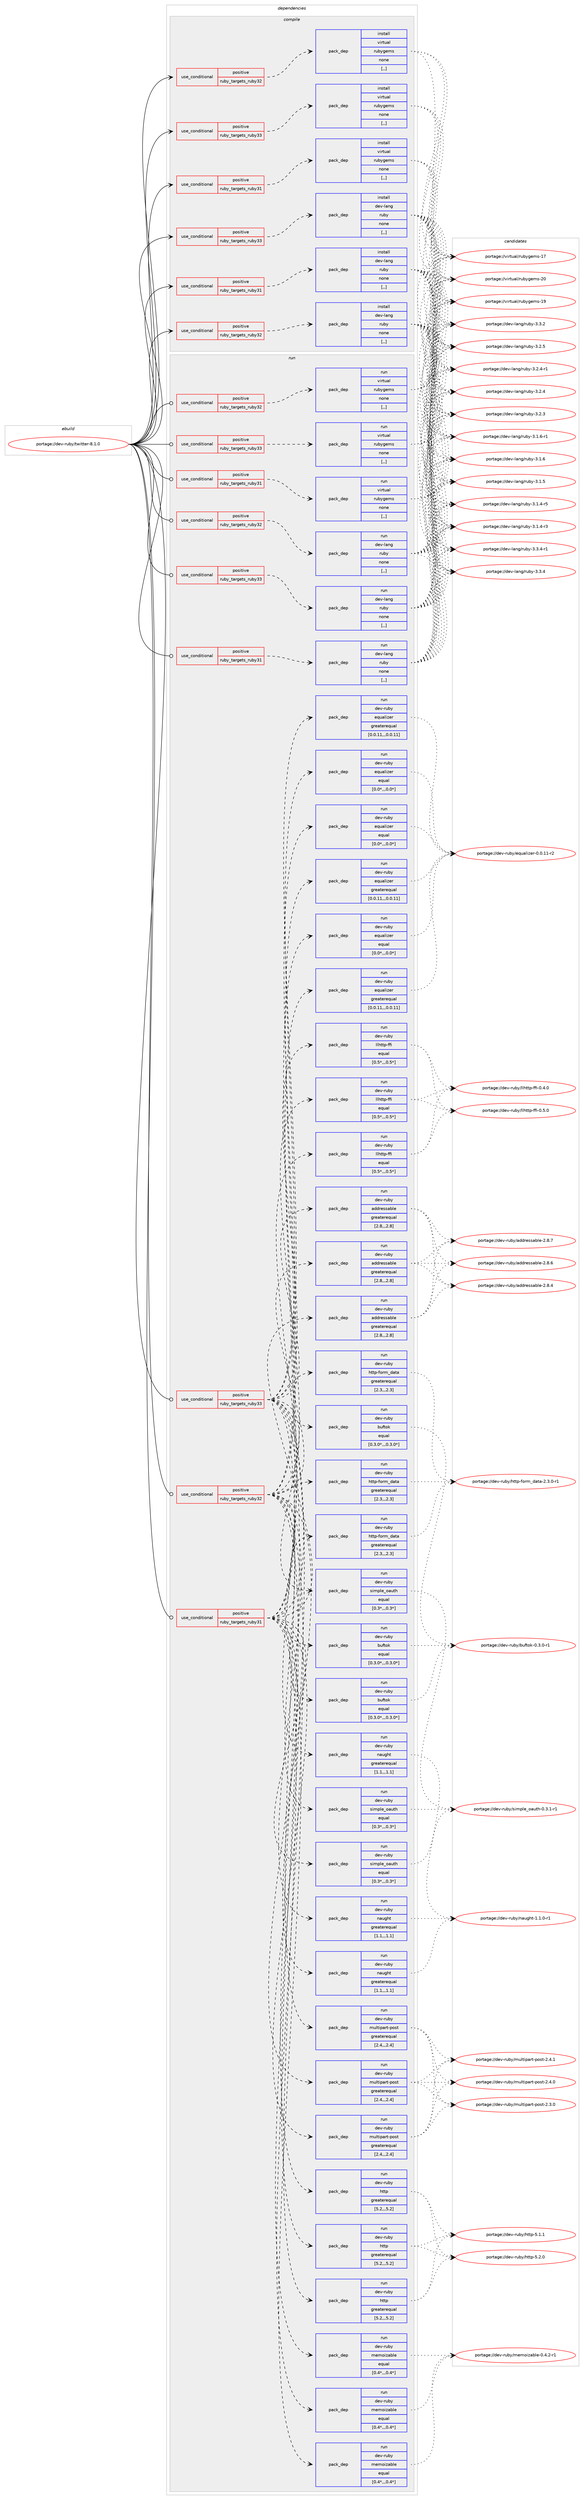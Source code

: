 digraph prolog {

# *************
# Graph options
# *************

newrank=true;
concentrate=true;
compound=true;
graph [rankdir=LR,fontname=Helvetica,fontsize=10,ranksep=1.5];#, ranksep=2.5, nodesep=0.2];
edge  [arrowhead=vee];
node  [fontname=Helvetica,fontsize=10];

# **********
# The ebuild
# **********

subgraph cluster_leftcol {
color=gray;
label=<<i>ebuild</i>>;
id [label="portage://dev-ruby/twitter-8.1.0", color=red, width=4, href="../dev-ruby/twitter-8.1.0.svg"];
}

# ****************
# The dependencies
# ****************

subgraph cluster_midcol {
color=gray;
label=<<i>dependencies</i>>;
subgraph cluster_compile {
fillcolor="#eeeeee";
style=filled;
label=<<i>compile</i>>;
subgraph cond58142 {
dependency206526 [label=<<TABLE BORDER="0" CELLBORDER="1" CELLSPACING="0" CELLPADDING="4"><TR><TD ROWSPAN="3" CELLPADDING="10">use_conditional</TD></TR><TR><TD>positive</TD></TR><TR><TD>ruby_targets_ruby31</TD></TR></TABLE>>, shape=none, color=red];
subgraph pack146995 {
dependency206527 [label=<<TABLE BORDER="0" CELLBORDER="1" CELLSPACING="0" CELLPADDING="4" WIDTH="220"><TR><TD ROWSPAN="6" CELLPADDING="30">pack_dep</TD></TR><TR><TD WIDTH="110">install</TD></TR><TR><TD>dev-lang</TD></TR><TR><TD>ruby</TD></TR><TR><TD>none</TD></TR><TR><TD>[,,]</TD></TR></TABLE>>, shape=none, color=blue];
}
dependency206526:e -> dependency206527:w [weight=20,style="dashed",arrowhead="vee"];
}
id:e -> dependency206526:w [weight=20,style="solid",arrowhead="vee"];
subgraph cond58143 {
dependency206528 [label=<<TABLE BORDER="0" CELLBORDER="1" CELLSPACING="0" CELLPADDING="4"><TR><TD ROWSPAN="3" CELLPADDING="10">use_conditional</TD></TR><TR><TD>positive</TD></TR><TR><TD>ruby_targets_ruby31</TD></TR></TABLE>>, shape=none, color=red];
subgraph pack146996 {
dependency206529 [label=<<TABLE BORDER="0" CELLBORDER="1" CELLSPACING="0" CELLPADDING="4" WIDTH="220"><TR><TD ROWSPAN="6" CELLPADDING="30">pack_dep</TD></TR><TR><TD WIDTH="110">install</TD></TR><TR><TD>virtual</TD></TR><TR><TD>rubygems</TD></TR><TR><TD>none</TD></TR><TR><TD>[,,]</TD></TR></TABLE>>, shape=none, color=blue];
}
dependency206528:e -> dependency206529:w [weight=20,style="dashed",arrowhead="vee"];
}
id:e -> dependency206528:w [weight=20,style="solid",arrowhead="vee"];
subgraph cond58144 {
dependency206530 [label=<<TABLE BORDER="0" CELLBORDER="1" CELLSPACING="0" CELLPADDING="4"><TR><TD ROWSPAN="3" CELLPADDING="10">use_conditional</TD></TR><TR><TD>positive</TD></TR><TR><TD>ruby_targets_ruby32</TD></TR></TABLE>>, shape=none, color=red];
subgraph pack146997 {
dependency206531 [label=<<TABLE BORDER="0" CELLBORDER="1" CELLSPACING="0" CELLPADDING="4" WIDTH="220"><TR><TD ROWSPAN="6" CELLPADDING="30">pack_dep</TD></TR><TR><TD WIDTH="110">install</TD></TR><TR><TD>dev-lang</TD></TR><TR><TD>ruby</TD></TR><TR><TD>none</TD></TR><TR><TD>[,,]</TD></TR></TABLE>>, shape=none, color=blue];
}
dependency206530:e -> dependency206531:w [weight=20,style="dashed",arrowhead="vee"];
}
id:e -> dependency206530:w [weight=20,style="solid",arrowhead="vee"];
subgraph cond58145 {
dependency206532 [label=<<TABLE BORDER="0" CELLBORDER="1" CELLSPACING="0" CELLPADDING="4"><TR><TD ROWSPAN="3" CELLPADDING="10">use_conditional</TD></TR><TR><TD>positive</TD></TR><TR><TD>ruby_targets_ruby32</TD></TR></TABLE>>, shape=none, color=red];
subgraph pack146998 {
dependency206533 [label=<<TABLE BORDER="0" CELLBORDER="1" CELLSPACING="0" CELLPADDING="4" WIDTH="220"><TR><TD ROWSPAN="6" CELLPADDING="30">pack_dep</TD></TR><TR><TD WIDTH="110">install</TD></TR><TR><TD>virtual</TD></TR><TR><TD>rubygems</TD></TR><TR><TD>none</TD></TR><TR><TD>[,,]</TD></TR></TABLE>>, shape=none, color=blue];
}
dependency206532:e -> dependency206533:w [weight=20,style="dashed",arrowhead="vee"];
}
id:e -> dependency206532:w [weight=20,style="solid",arrowhead="vee"];
subgraph cond58146 {
dependency206534 [label=<<TABLE BORDER="0" CELLBORDER="1" CELLSPACING="0" CELLPADDING="4"><TR><TD ROWSPAN="3" CELLPADDING="10">use_conditional</TD></TR><TR><TD>positive</TD></TR><TR><TD>ruby_targets_ruby33</TD></TR></TABLE>>, shape=none, color=red];
subgraph pack146999 {
dependency206535 [label=<<TABLE BORDER="0" CELLBORDER="1" CELLSPACING="0" CELLPADDING="4" WIDTH="220"><TR><TD ROWSPAN="6" CELLPADDING="30">pack_dep</TD></TR><TR><TD WIDTH="110">install</TD></TR><TR><TD>dev-lang</TD></TR><TR><TD>ruby</TD></TR><TR><TD>none</TD></TR><TR><TD>[,,]</TD></TR></TABLE>>, shape=none, color=blue];
}
dependency206534:e -> dependency206535:w [weight=20,style="dashed",arrowhead="vee"];
}
id:e -> dependency206534:w [weight=20,style="solid",arrowhead="vee"];
subgraph cond58147 {
dependency206536 [label=<<TABLE BORDER="0" CELLBORDER="1" CELLSPACING="0" CELLPADDING="4"><TR><TD ROWSPAN="3" CELLPADDING="10">use_conditional</TD></TR><TR><TD>positive</TD></TR><TR><TD>ruby_targets_ruby33</TD></TR></TABLE>>, shape=none, color=red];
subgraph pack147000 {
dependency206537 [label=<<TABLE BORDER="0" CELLBORDER="1" CELLSPACING="0" CELLPADDING="4" WIDTH="220"><TR><TD ROWSPAN="6" CELLPADDING="30">pack_dep</TD></TR><TR><TD WIDTH="110">install</TD></TR><TR><TD>virtual</TD></TR><TR><TD>rubygems</TD></TR><TR><TD>none</TD></TR><TR><TD>[,,]</TD></TR></TABLE>>, shape=none, color=blue];
}
dependency206536:e -> dependency206537:w [weight=20,style="dashed",arrowhead="vee"];
}
id:e -> dependency206536:w [weight=20,style="solid",arrowhead="vee"];
}
subgraph cluster_compileandrun {
fillcolor="#eeeeee";
style=filled;
label=<<i>compile and run</i>>;
}
subgraph cluster_run {
fillcolor="#eeeeee";
style=filled;
label=<<i>run</i>>;
subgraph cond58148 {
dependency206538 [label=<<TABLE BORDER="0" CELLBORDER="1" CELLSPACING="0" CELLPADDING="4"><TR><TD ROWSPAN="3" CELLPADDING="10">use_conditional</TD></TR><TR><TD>positive</TD></TR><TR><TD>ruby_targets_ruby31</TD></TR></TABLE>>, shape=none, color=red];
subgraph pack147001 {
dependency206539 [label=<<TABLE BORDER="0" CELLBORDER="1" CELLSPACING="0" CELLPADDING="4" WIDTH="220"><TR><TD ROWSPAN="6" CELLPADDING="30">pack_dep</TD></TR><TR><TD WIDTH="110">run</TD></TR><TR><TD>dev-lang</TD></TR><TR><TD>ruby</TD></TR><TR><TD>none</TD></TR><TR><TD>[,,]</TD></TR></TABLE>>, shape=none, color=blue];
}
dependency206538:e -> dependency206539:w [weight=20,style="dashed",arrowhead="vee"];
}
id:e -> dependency206538:w [weight=20,style="solid",arrowhead="odot"];
subgraph cond58149 {
dependency206540 [label=<<TABLE BORDER="0" CELLBORDER="1" CELLSPACING="0" CELLPADDING="4"><TR><TD ROWSPAN="3" CELLPADDING="10">use_conditional</TD></TR><TR><TD>positive</TD></TR><TR><TD>ruby_targets_ruby31</TD></TR></TABLE>>, shape=none, color=red];
subgraph pack147002 {
dependency206541 [label=<<TABLE BORDER="0" CELLBORDER="1" CELLSPACING="0" CELLPADDING="4" WIDTH="220"><TR><TD ROWSPAN="6" CELLPADDING="30">pack_dep</TD></TR><TR><TD WIDTH="110">run</TD></TR><TR><TD>dev-ruby</TD></TR><TR><TD>addressable</TD></TR><TR><TD>greaterequal</TD></TR><TR><TD>[2.8,,,2.8]</TD></TR></TABLE>>, shape=none, color=blue];
}
dependency206540:e -> dependency206541:w [weight=20,style="dashed",arrowhead="vee"];
subgraph pack147003 {
dependency206542 [label=<<TABLE BORDER="0" CELLBORDER="1" CELLSPACING="0" CELLPADDING="4" WIDTH="220"><TR><TD ROWSPAN="6" CELLPADDING="30">pack_dep</TD></TR><TR><TD WIDTH="110">run</TD></TR><TR><TD>dev-ruby</TD></TR><TR><TD>buftok</TD></TR><TR><TD>equal</TD></TR><TR><TD>[0.3.0*,,,0.3.0*]</TD></TR></TABLE>>, shape=none, color=blue];
}
dependency206540:e -> dependency206542:w [weight=20,style="dashed",arrowhead="vee"];
subgraph pack147004 {
dependency206543 [label=<<TABLE BORDER="0" CELLBORDER="1" CELLSPACING="0" CELLPADDING="4" WIDTH="220"><TR><TD ROWSPAN="6" CELLPADDING="30">pack_dep</TD></TR><TR><TD WIDTH="110">run</TD></TR><TR><TD>dev-ruby</TD></TR><TR><TD>equalizer</TD></TR><TR><TD>greaterequal</TD></TR><TR><TD>[0.0.11,,,0.0.11]</TD></TR></TABLE>>, shape=none, color=blue];
}
dependency206540:e -> dependency206543:w [weight=20,style="dashed",arrowhead="vee"];
subgraph pack147005 {
dependency206544 [label=<<TABLE BORDER="0" CELLBORDER="1" CELLSPACING="0" CELLPADDING="4" WIDTH="220"><TR><TD ROWSPAN="6" CELLPADDING="30">pack_dep</TD></TR><TR><TD WIDTH="110">run</TD></TR><TR><TD>dev-ruby</TD></TR><TR><TD>equalizer</TD></TR><TR><TD>equal</TD></TR><TR><TD>[0.0*,,,0.0*]</TD></TR></TABLE>>, shape=none, color=blue];
}
dependency206540:e -> dependency206544:w [weight=20,style="dashed",arrowhead="vee"];
subgraph pack147006 {
dependency206545 [label=<<TABLE BORDER="0" CELLBORDER="1" CELLSPACING="0" CELLPADDING="4" WIDTH="220"><TR><TD ROWSPAN="6" CELLPADDING="30">pack_dep</TD></TR><TR><TD WIDTH="110">run</TD></TR><TR><TD>dev-ruby</TD></TR><TR><TD>http</TD></TR><TR><TD>greaterequal</TD></TR><TR><TD>[5.2,,,5.2]</TD></TR></TABLE>>, shape=none, color=blue];
}
dependency206540:e -> dependency206545:w [weight=20,style="dashed",arrowhead="vee"];
subgraph pack147007 {
dependency206546 [label=<<TABLE BORDER="0" CELLBORDER="1" CELLSPACING="0" CELLPADDING="4" WIDTH="220"><TR><TD ROWSPAN="6" CELLPADDING="30">pack_dep</TD></TR><TR><TD WIDTH="110">run</TD></TR><TR><TD>dev-ruby</TD></TR><TR><TD>http-form_data</TD></TR><TR><TD>greaterequal</TD></TR><TR><TD>[2.3,,,2.3]</TD></TR></TABLE>>, shape=none, color=blue];
}
dependency206540:e -> dependency206546:w [weight=20,style="dashed",arrowhead="vee"];
subgraph pack147008 {
dependency206547 [label=<<TABLE BORDER="0" CELLBORDER="1" CELLSPACING="0" CELLPADDING="4" WIDTH="220"><TR><TD ROWSPAN="6" CELLPADDING="30">pack_dep</TD></TR><TR><TD WIDTH="110">run</TD></TR><TR><TD>dev-ruby</TD></TR><TR><TD>llhttp-ffi</TD></TR><TR><TD>equal</TD></TR><TR><TD>[0.5*,,,0.5*]</TD></TR></TABLE>>, shape=none, color=blue];
}
dependency206540:e -> dependency206547:w [weight=20,style="dashed",arrowhead="vee"];
subgraph pack147009 {
dependency206548 [label=<<TABLE BORDER="0" CELLBORDER="1" CELLSPACING="0" CELLPADDING="4" WIDTH="220"><TR><TD ROWSPAN="6" CELLPADDING="30">pack_dep</TD></TR><TR><TD WIDTH="110">run</TD></TR><TR><TD>dev-ruby</TD></TR><TR><TD>memoizable</TD></TR><TR><TD>equal</TD></TR><TR><TD>[0.4*,,,0.4*]</TD></TR></TABLE>>, shape=none, color=blue];
}
dependency206540:e -> dependency206548:w [weight=20,style="dashed",arrowhead="vee"];
subgraph pack147010 {
dependency206549 [label=<<TABLE BORDER="0" CELLBORDER="1" CELLSPACING="0" CELLPADDING="4" WIDTH="220"><TR><TD ROWSPAN="6" CELLPADDING="30">pack_dep</TD></TR><TR><TD WIDTH="110">run</TD></TR><TR><TD>dev-ruby</TD></TR><TR><TD>multipart-post</TD></TR><TR><TD>greaterequal</TD></TR><TR><TD>[2.4,,,2.4]</TD></TR></TABLE>>, shape=none, color=blue];
}
dependency206540:e -> dependency206549:w [weight=20,style="dashed",arrowhead="vee"];
subgraph pack147011 {
dependency206550 [label=<<TABLE BORDER="0" CELLBORDER="1" CELLSPACING="0" CELLPADDING="4" WIDTH="220"><TR><TD ROWSPAN="6" CELLPADDING="30">pack_dep</TD></TR><TR><TD WIDTH="110">run</TD></TR><TR><TD>dev-ruby</TD></TR><TR><TD>naught</TD></TR><TR><TD>greaterequal</TD></TR><TR><TD>[1.1,,,1.1]</TD></TR></TABLE>>, shape=none, color=blue];
}
dependency206540:e -> dependency206550:w [weight=20,style="dashed",arrowhead="vee"];
subgraph pack147012 {
dependency206551 [label=<<TABLE BORDER="0" CELLBORDER="1" CELLSPACING="0" CELLPADDING="4" WIDTH="220"><TR><TD ROWSPAN="6" CELLPADDING="30">pack_dep</TD></TR><TR><TD WIDTH="110">run</TD></TR><TR><TD>dev-ruby</TD></TR><TR><TD>simple_oauth</TD></TR><TR><TD>equal</TD></TR><TR><TD>[0.3*,,,0.3*]</TD></TR></TABLE>>, shape=none, color=blue];
}
dependency206540:e -> dependency206551:w [weight=20,style="dashed",arrowhead="vee"];
}
id:e -> dependency206540:w [weight=20,style="solid",arrowhead="odot"];
subgraph cond58150 {
dependency206552 [label=<<TABLE BORDER="0" CELLBORDER="1" CELLSPACING="0" CELLPADDING="4"><TR><TD ROWSPAN="3" CELLPADDING="10">use_conditional</TD></TR><TR><TD>positive</TD></TR><TR><TD>ruby_targets_ruby31</TD></TR></TABLE>>, shape=none, color=red];
subgraph pack147013 {
dependency206553 [label=<<TABLE BORDER="0" CELLBORDER="1" CELLSPACING="0" CELLPADDING="4" WIDTH="220"><TR><TD ROWSPAN="6" CELLPADDING="30">pack_dep</TD></TR><TR><TD WIDTH="110">run</TD></TR><TR><TD>virtual</TD></TR><TR><TD>rubygems</TD></TR><TR><TD>none</TD></TR><TR><TD>[,,]</TD></TR></TABLE>>, shape=none, color=blue];
}
dependency206552:e -> dependency206553:w [weight=20,style="dashed",arrowhead="vee"];
}
id:e -> dependency206552:w [weight=20,style="solid",arrowhead="odot"];
subgraph cond58151 {
dependency206554 [label=<<TABLE BORDER="0" CELLBORDER="1" CELLSPACING="0" CELLPADDING="4"><TR><TD ROWSPAN="3" CELLPADDING="10">use_conditional</TD></TR><TR><TD>positive</TD></TR><TR><TD>ruby_targets_ruby32</TD></TR></TABLE>>, shape=none, color=red];
subgraph pack147014 {
dependency206555 [label=<<TABLE BORDER="0" CELLBORDER="1" CELLSPACING="0" CELLPADDING="4" WIDTH="220"><TR><TD ROWSPAN="6" CELLPADDING="30">pack_dep</TD></TR><TR><TD WIDTH="110">run</TD></TR><TR><TD>dev-lang</TD></TR><TR><TD>ruby</TD></TR><TR><TD>none</TD></TR><TR><TD>[,,]</TD></TR></TABLE>>, shape=none, color=blue];
}
dependency206554:e -> dependency206555:w [weight=20,style="dashed",arrowhead="vee"];
}
id:e -> dependency206554:w [weight=20,style="solid",arrowhead="odot"];
subgraph cond58152 {
dependency206556 [label=<<TABLE BORDER="0" CELLBORDER="1" CELLSPACING="0" CELLPADDING="4"><TR><TD ROWSPAN="3" CELLPADDING="10">use_conditional</TD></TR><TR><TD>positive</TD></TR><TR><TD>ruby_targets_ruby32</TD></TR></TABLE>>, shape=none, color=red];
subgraph pack147015 {
dependency206557 [label=<<TABLE BORDER="0" CELLBORDER="1" CELLSPACING="0" CELLPADDING="4" WIDTH="220"><TR><TD ROWSPAN="6" CELLPADDING="30">pack_dep</TD></TR><TR><TD WIDTH="110">run</TD></TR><TR><TD>dev-ruby</TD></TR><TR><TD>addressable</TD></TR><TR><TD>greaterequal</TD></TR><TR><TD>[2.8,,,2.8]</TD></TR></TABLE>>, shape=none, color=blue];
}
dependency206556:e -> dependency206557:w [weight=20,style="dashed",arrowhead="vee"];
subgraph pack147016 {
dependency206558 [label=<<TABLE BORDER="0" CELLBORDER="1" CELLSPACING="0" CELLPADDING="4" WIDTH="220"><TR><TD ROWSPAN="6" CELLPADDING="30">pack_dep</TD></TR><TR><TD WIDTH="110">run</TD></TR><TR><TD>dev-ruby</TD></TR><TR><TD>buftok</TD></TR><TR><TD>equal</TD></TR><TR><TD>[0.3.0*,,,0.3.0*]</TD></TR></TABLE>>, shape=none, color=blue];
}
dependency206556:e -> dependency206558:w [weight=20,style="dashed",arrowhead="vee"];
subgraph pack147017 {
dependency206559 [label=<<TABLE BORDER="0" CELLBORDER="1" CELLSPACING="0" CELLPADDING="4" WIDTH="220"><TR><TD ROWSPAN="6" CELLPADDING="30">pack_dep</TD></TR><TR><TD WIDTH="110">run</TD></TR><TR><TD>dev-ruby</TD></TR><TR><TD>equalizer</TD></TR><TR><TD>greaterequal</TD></TR><TR><TD>[0.0.11,,,0.0.11]</TD></TR></TABLE>>, shape=none, color=blue];
}
dependency206556:e -> dependency206559:w [weight=20,style="dashed",arrowhead="vee"];
subgraph pack147018 {
dependency206560 [label=<<TABLE BORDER="0" CELLBORDER="1" CELLSPACING="0" CELLPADDING="4" WIDTH="220"><TR><TD ROWSPAN="6" CELLPADDING="30">pack_dep</TD></TR><TR><TD WIDTH="110">run</TD></TR><TR><TD>dev-ruby</TD></TR><TR><TD>equalizer</TD></TR><TR><TD>equal</TD></TR><TR><TD>[0.0*,,,0.0*]</TD></TR></TABLE>>, shape=none, color=blue];
}
dependency206556:e -> dependency206560:w [weight=20,style="dashed",arrowhead="vee"];
subgraph pack147019 {
dependency206561 [label=<<TABLE BORDER="0" CELLBORDER="1" CELLSPACING="0" CELLPADDING="4" WIDTH="220"><TR><TD ROWSPAN="6" CELLPADDING="30">pack_dep</TD></TR><TR><TD WIDTH="110">run</TD></TR><TR><TD>dev-ruby</TD></TR><TR><TD>http</TD></TR><TR><TD>greaterequal</TD></TR><TR><TD>[5.2,,,5.2]</TD></TR></TABLE>>, shape=none, color=blue];
}
dependency206556:e -> dependency206561:w [weight=20,style="dashed",arrowhead="vee"];
subgraph pack147020 {
dependency206562 [label=<<TABLE BORDER="0" CELLBORDER="1" CELLSPACING="0" CELLPADDING="4" WIDTH="220"><TR><TD ROWSPAN="6" CELLPADDING="30">pack_dep</TD></TR><TR><TD WIDTH="110">run</TD></TR><TR><TD>dev-ruby</TD></TR><TR><TD>http-form_data</TD></TR><TR><TD>greaterequal</TD></TR><TR><TD>[2.3,,,2.3]</TD></TR></TABLE>>, shape=none, color=blue];
}
dependency206556:e -> dependency206562:w [weight=20,style="dashed",arrowhead="vee"];
subgraph pack147021 {
dependency206563 [label=<<TABLE BORDER="0" CELLBORDER="1" CELLSPACING="0" CELLPADDING="4" WIDTH="220"><TR><TD ROWSPAN="6" CELLPADDING="30">pack_dep</TD></TR><TR><TD WIDTH="110">run</TD></TR><TR><TD>dev-ruby</TD></TR><TR><TD>llhttp-ffi</TD></TR><TR><TD>equal</TD></TR><TR><TD>[0.5*,,,0.5*]</TD></TR></TABLE>>, shape=none, color=blue];
}
dependency206556:e -> dependency206563:w [weight=20,style="dashed",arrowhead="vee"];
subgraph pack147022 {
dependency206564 [label=<<TABLE BORDER="0" CELLBORDER="1" CELLSPACING="0" CELLPADDING="4" WIDTH="220"><TR><TD ROWSPAN="6" CELLPADDING="30">pack_dep</TD></TR><TR><TD WIDTH="110">run</TD></TR><TR><TD>dev-ruby</TD></TR><TR><TD>memoizable</TD></TR><TR><TD>equal</TD></TR><TR><TD>[0.4*,,,0.4*]</TD></TR></TABLE>>, shape=none, color=blue];
}
dependency206556:e -> dependency206564:w [weight=20,style="dashed",arrowhead="vee"];
subgraph pack147023 {
dependency206565 [label=<<TABLE BORDER="0" CELLBORDER="1" CELLSPACING="0" CELLPADDING="4" WIDTH="220"><TR><TD ROWSPAN="6" CELLPADDING="30">pack_dep</TD></TR><TR><TD WIDTH="110">run</TD></TR><TR><TD>dev-ruby</TD></TR><TR><TD>multipart-post</TD></TR><TR><TD>greaterequal</TD></TR><TR><TD>[2.4,,,2.4]</TD></TR></TABLE>>, shape=none, color=blue];
}
dependency206556:e -> dependency206565:w [weight=20,style="dashed",arrowhead="vee"];
subgraph pack147024 {
dependency206566 [label=<<TABLE BORDER="0" CELLBORDER="1" CELLSPACING="0" CELLPADDING="4" WIDTH="220"><TR><TD ROWSPAN="6" CELLPADDING="30">pack_dep</TD></TR><TR><TD WIDTH="110">run</TD></TR><TR><TD>dev-ruby</TD></TR><TR><TD>naught</TD></TR><TR><TD>greaterequal</TD></TR><TR><TD>[1.1,,,1.1]</TD></TR></TABLE>>, shape=none, color=blue];
}
dependency206556:e -> dependency206566:w [weight=20,style="dashed",arrowhead="vee"];
subgraph pack147025 {
dependency206567 [label=<<TABLE BORDER="0" CELLBORDER="1" CELLSPACING="0" CELLPADDING="4" WIDTH="220"><TR><TD ROWSPAN="6" CELLPADDING="30">pack_dep</TD></TR><TR><TD WIDTH="110">run</TD></TR><TR><TD>dev-ruby</TD></TR><TR><TD>simple_oauth</TD></TR><TR><TD>equal</TD></TR><TR><TD>[0.3*,,,0.3*]</TD></TR></TABLE>>, shape=none, color=blue];
}
dependency206556:e -> dependency206567:w [weight=20,style="dashed",arrowhead="vee"];
}
id:e -> dependency206556:w [weight=20,style="solid",arrowhead="odot"];
subgraph cond58153 {
dependency206568 [label=<<TABLE BORDER="0" CELLBORDER="1" CELLSPACING="0" CELLPADDING="4"><TR><TD ROWSPAN="3" CELLPADDING="10">use_conditional</TD></TR><TR><TD>positive</TD></TR><TR><TD>ruby_targets_ruby32</TD></TR></TABLE>>, shape=none, color=red];
subgraph pack147026 {
dependency206569 [label=<<TABLE BORDER="0" CELLBORDER="1" CELLSPACING="0" CELLPADDING="4" WIDTH="220"><TR><TD ROWSPAN="6" CELLPADDING="30">pack_dep</TD></TR><TR><TD WIDTH="110">run</TD></TR><TR><TD>virtual</TD></TR><TR><TD>rubygems</TD></TR><TR><TD>none</TD></TR><TR><TD>[,,]</TD></TR></TABLE>>, shape=none, color=blue];
}
dependency206568:e -> dependency206569:w [weight=20,style="dashed",arrowhead="vee"];
}
id:e -> dependency206568:w [weight=20,style="solid",arrowhead="odot"];
subgraph cond58154 {
dependency206570 [label=<<TABLE BORDER="0" CELLBORDER="1" CELLSPACING="0" CELLPADDING="4"><TR><TD ROWSPAN="3" CELLPADDING="10">use_conditional</TD></TR><TR><TD>positive</TD></TR><TR><TD>ruby_targets_ruby33</TD></TR></TABLE>>, shape=none, color=red];
subgraph pack147027 {
dependency206571 [label=<<TABLE BORDER="0" CELLBORDER="1" CELLSPACING="0" CELLPADDING="4" WIDTH="220"><TR><TD ROWSPAN="6" CELLPADDING="30">pack_dep</TD></TR><TR><TD WIDTH="110">run</TD></TR><TR><TD>dev-lang</TD></TR><TR><TD>ruby</TD></TR><TR><TD>none</TD></TR><TR><TD>[,,]</TD></TR></TABLE>>, shape=none, color=blue];
}
dependency206570:e -> dependency206571:w [weight=20,style="dashed",arrowhead="vee"];
}
id:e -> dependency206570:w [weight=20,style="solid",arrowhead="odot"];
subgraph cond58155 {
dependency206572 [label=<<TABLE BORDER="0" CELLBORDER="1" CELLSPACING="0" CELLPADDING="4"><TR><TD ROWSPAN="3" CELLPADDING="10">use_conditional</TD></TR><TR><TD>positive</TD></TR><TR><TD>ruby_targets_ruby33</TD></TR></TABLE>>, shape=none, color=red];
subgraph pack147028 {
dependency206573 [label=<<TABLE BORDER="0" CELLBORDER="1" CELLSPACING="0" CELLPADDING="4" WIDTH="220"><TR><TD ROWSPAN="6" CELLPADDING="30">pack_dep</TD></TR><TR><TD WIDTH="110">run</TD></TR><TR><TD>dev-ruby</TD></TR><TR><TD>addressable</TD></TR><TR><TD>greaterequal</TD></TR><TR><TD>[2.8,,,2.8]</TD></TR></TABLE>>, shape=none, color=blue];
}
dependency206572:e -> dependency206573:w [weight=20,style="dashed",arrowhead="vee"];
subgraph pack147029 {
dependency206574 [label=<<TABLE BORDER="0" CELLBORDER="1" CELLSPACING="0" CELLPADDING="4" WIDTH="220"><TR><TD ROWSPAN="6" CELLPADDING="30">pack_dep</TD></TR><TR><TD WIDTH="110">run</TD></TR><TR><TD>dev-ruby</TD></TR><TR><TD>buftok</TD></TR><TR><TD>equal</TD></TR><TR><TD>[0.3.0*,,,0.3.0*]</TD></TR></TABLE>>, shape=none, color=blue];
}
dependency206572:e -> dependency206574:w [weight=20,style="dashed",arrowhead="vee"];
subgraph pack147030 {
dependency206575 [label=<<TABLE BORDER="0" CELLBORDER="1" CELLSPACING="0" CELLPADDING="4" WIDTH="220"><TR><TD ROWSPAN="6" CELLPADDING="30">pack_dep</TD></TR><TR><TD WIDTH="110">run</TD></TR><TR><TD>dev-ruby</TD></TR><TR><TD>equalizer</TD></TR><TR><TD>greaterequal</TD></TR><TR><TD>[0.0.11,,,0.0.11]</TD></TR></TABLE>>, shape=none, color=blue];
}
dependency206572:e -> dependency206575:w [weight=20,style="dashed",arrowhead="vee"];
subgraph pack147031 {
dependency206576 [label=<<TABLE BORDER="0" CELLBORDER="1" CELLSPACING="0" CELLPADDING="4" WIDTH="220"><TR><TD ROWSPAN="6" CELLPADDING="30">pack_dep</TD></TR><TR><TD WIDTH="110">run</TD></TR><TR><TD>dev-ruby</TD></TR><TR><TD>equalizer</TD></TR><TR><TD>equal</TD></TR><TR><TD>[0.0*,,,0.0*]</TD></TR></TABLE>>, shape=none, color=blue];
}
dependency206572:e -> dependency206576:w [weight=20,style="dashed",arrowhead="vee"];
subgraph pack147032 {
dependency206577 [label=<<TABLE BORDER="0" CELLBORDER="1" CELLSPACING="0" CELLPADDING="4" WIDTH="220"><TR><TD ROWSPAN="6" CELLPADDING="30">pack_dep</TD></TR><TR><TD WIDTH="110">run</TD></TR><TR><TD>dev-ruby</TD></TR><TR><TD>http</TD></TR><TR><TD>greaterequal</TD></TR><TR><TD>[5.2,,,5.2]</TD></TR></TABLE>>, shape=none, color=blue];
}
dependency206572:e -> dependency206577:w [weight=20,style="dashed",arrowhead="vee"];
subgraph pack147033 {
dependency206578 [label=<<TABLE BORDER="0" CELLBORDER="1" CELLSPACING="0" CELLPADDING="4" WIDTH="220"><TR><TD ROWSPAN="6" CELLPADDING="30">pack_dep</TD></TR><TR><TD WIDTH="110">run</TD></TR><TR><TD>dev-ruby</TD></TR><TR><TD>http-form_data</TD></TR><TR><TD>greaterequal</TD></TR><TR><TD>[2.3,,,2.3]</TD></TR></TABLE>>, shape=none, color=blue];
}
dependency206572:e -> dependency206578:w [weight=20,style="dashed",arrowhead="vee"];
subgraph pack147034 {
dependency206579 [label=<<TABLE BORDER="0" CELLBORDER="1" CELLSPACING="0" CELLPADDING="4" WIDTH="220"><TR><TD ROWSPAN="6" CELLPADDING="30">pack_dep</TD></TR><TR><TD WIDTH="110">run</TD></TR><TR><TD>dev-ruby</TD></TR><TR><TD>llhttp-ffi</TD></TR><TR><TD>equal</TD></TR><TR><TD>[0.5*,,,0.5*]</TD></TR></TABLE>>, shape=none, color=blue];
}
dependency206572:e -> dependency206579:w [weight=20,style="dashed",arrowhead="vee"];
subgraph pack147035 {
dependency206580 [label=<<TABLE BORDER="0" CELLBORDER="1" CELLSPACING="0" CELLPADDING="4" WIDTH="220"><TR><TD ROWSPAN="6" CELLPADDING="30">pack_dep</TD></TR><TR><TD WIDTH="110">run</TD></TR><TR><TD>dev-ruby</TD></TR><TR><TD>memoizable</TD></TR><TR><TD>equal</TD></TR><TR><TD>[0.4*,,,0.4*]</TD></TR></TABLE>>, shape=none, color=blue];
}
dependency206572:e -> dependency206580:w [weight=20,style="dashed",arrowhead="vee"];
subgraph pack147036 {
dependency206581 [label=<<TABLE BORDER="0" CELLBORDER="1" CELLSPACING="0" CELLPADDING="4" WIDTH="220"><TR><TD ROWSPAN="6" CELLPADDING="30">pack_dep</TD></TR><TR><TD WIDTH="110">run</TD></TR><TR><TD>dev-ruby</TD></TR><TR><TD>multipart-post</TD></TR><TR><TD>greaterequal</TD></TR><TR><TD>[2.4,,,2.4]</TD></TR></TABLE>>, shape=none, color=blue];
}
dependency206572:e -> dependency206581:w [weight=20,style="dashed",arrowhead="vee"];
subgraph pack147037 {
dependency206582 [label=<<TABLE BORDER="0" CELLBORDER="1" CELLSPACING="0" CELLPADDING="4" WIDTH="220"><TR><TD ROWSPAN="6" CELLPADDING="30">pack_dep</TD></TR><TR><TD WIDTH="110">run</TD></TR><TR><TD>dev-ruby</TD></TR><TR><TD>naught</TD></TR><TR><TD>greaterequal</TD></TR><TR><TD>[1.1,,,1.1]</TD></TR></TABLE>>, shape=none, color=blue];
}
dependency206572:e -> dependency206582:w [weight=20,style="dashed",arrowhead="vee"];
subgraph pack147038 {
dependency206583 [label=<<TABLE BORDER="0" CELLBORDER="1" CELLSPACING="0" CELLPADDING="4" WIDTH="220"><TR><TD ROWSPAN="6" CELLPADDING="30">pack_dep</TD></TR><TR><TD WIDTH="110">run</TD></TR><TR><TD>dev-ruby</TD></TR><TR><TD>simple_oauth</TD></TR><TR><TD>equal</TD></TR><TR><TD>[0.3*,,,0.3*]</TD></TR></TABLE>>, shape=none, color=blue];
}
dependency206572:e -> dependency206583:w [weight=20,style="dashed",arrowhead="vee"];
}
id:e -> dependency206572:w [weight=20,style="solid",arrowhead="odot"];
subgraph cond58156 {
dependency206584 [label=<<TABLE BORDER="0" CELLBORDER="1" CELLSPACING="0" CELLPADDING="4"><TR><TD ROWSPAN="3" CELLPADDING="10">use_conditional</TD></TR><TR><TD>positive</TD></TR><TR><TD>ruby_targets_ruby33</TD></TR></TABLE>>, shape=none, color=red];
subgraph pack147039 {
dependency206585 [label=<<TABLE BORDER="0" CELLBORDER="1" CELLSPACING="0" CELLPADDING="4" WIDTH="220"><TR><TD ROWSPAN="6" CELLPADDING="30">pack_dep</TD></TR><TR><TD WIDTH="110">run</TD></TR><TR><TD>virtual</TD></TR><TR><TD>rubygems</TD></TR><TR><TD>none</TD></TR><TR><TD>[,,]</TD></TR></TABLE>>, shape=none, color=blue];
}
dependency206584:e -> dependency206585:w [weight=20,style="dashed",arrowhead="vee"];
}
id:e -> dependency206584:w [weight=20,style="solid",arrowhead="odot"];
}
}

# **************
# The candidates
# **************

subgraph cluster_choices {
rank=same;
color=gray;
label=<<i>candidates</i>>;

subgraph choice146995 {
color=black;
nodesep=1;
choice100101118451089711010347114117981214551465146524511449 [label="portage://dev-lang/ruby-3.3.4-r1", color=red, width=4,href="../dev-lang/ruby-3.3.4-r1.svg"];
choice10010111845108971101034711411798121455146514652 [label="portage://dev-lang/ruby-3.3.4", color=red, width=4,href="../dev-lang/ruby-3.3.4.svg"];
choice10010111845108971101034711411798121455146514650 [label="portage://dev-lang/ruby-3.3.2", color=red, width=4,href="../dev-lang/ruby-3.3.2.svg"];
choice10010111845108971101034711411798121455146504653 [label="portage://dev-lang/ruby-3.2.5", color=red, width=4,href="../dev-lang/ruby-3.2.5.svg"];
choice100101118451089711010347114117981214551465046524511449 [label="portage://dev-lang/ruby-3.2.4-r1", color=red, width=4,href="../dev-lang/ruby-3.2.4-r1.svg"];
choice10010111845108971101034711411798121455146504652 [label="portage://dev-lang/ruby-3.2.4", color=red, width=4,href="../dev-lang/ruby-3.2.4.svg"];
choice10010111845108971101034711411798121455146504651 [label="portage://dev-lang/ruby-3.2.3", color=red, width=4,href="../dev-lang/ruby-3.2.3.svg"];
choice100101118451089711010347114117981214551464946544511449 [label="portage://dev-lang/ruby-3.1.6-r1", color=red, width=4,href="../dev-lang/ruby-3.1.6-r1.svg"];
choice10010111845108971101034711411798121455146494654 [label="portage://dev-lang/ruby-3.1.6", color=red, width=4,href="../dev-lang/ruby-3.1.6.svg"];
choice10010111845108971101034711411798121455146494653 [label="portage://dev-lang/ruby-3.1.5", color=red, width=4,href="../dev-lang/ruby-3.1.5.svg"];
choice100101118451089711010347114117981214551464946524511453 [label="portage://dev-lang/ruby-3.1.4-r5", color=red, width=4,href="../dev-lang/ruby-3.1.4-r5.svg"];
choice100101118451089711010347114117981214551464946524511451 [label="portage://dev-lang/ruby-3.1.4-r3", color=red, width=4,href="../dev-lang/ruby-3.1.4-r3.svg"];
dependency206527:e -> choice100101118451089711010347114117981214551465146524511449:w [style=dotted,weight="100"];
dependency206527:e -> choice10010111845108971101034711411798121455146514652:w [style=dotted,weight="100"];
dependency206527:e -> choice10010111845108971101034711411798121455146514650:w [style=dotted,weight="100"];
dependency206527:e -> choice10010111845108971101034711411798121455146504653:w [style=dotted,weight="100"];
dependency206527:e -> choice100101118451089711010347114117981214551465046524511449:w [style=dotted,weight="100"];
dependency206527:e -> choice10010111845108971101034711411798121455146504652:w [style=dotted,weight="100"];
dependency206527:e -> choice10010111845108971101034711411798121455146504651:w [style=dotted,weight="100"];
dependency206527:e -> choice100101118451089711010347114117981214551464946544511449:w [style=dotted,weight="100"];
dependency206527:e -> choice10010111845108971101034711411798121455146494654:w [style=dotted,weight="100"];
dependency206527:e -> choice10010111845108971101034711411798121455146494653:w [style=dotted,weight="100"];
dependency206527:e -> choice100101118451089711010347114117981214551464946524511453:w [style=dotted,weight="100"];
dependency206527:e -> choice100101118451089711010347114117981214551464946524511451:w [style=dotted,weight="100"];
}
subgraph choice146996 {
color=black;
nodesep=1;
choice118105114116117971084711411798121103101109115455048 [label="portage://virtual/rubygems-20", color=red, width=4,href="../virtual/rubygems-20.svg"];
choice118105114116117971084711411798121103101109115454957 [label="portage://virtual/rubygems-19", color=red, width=4,href="../virtual/rubygems-19.svg"];
choice118105114116117971084711411798121103101109115454955 [label="portage://virtual/rubygems-17", color=red, width=4,href="../virtual/rubygems-17.svg"];
dependency206529:e -> choice118105114116117971084711411798121103101109115455048:w [style=dotted,weight="100"];
dependency206529:e -> choice118105114116117971084711411798121103101109115454957:w [style=dotted,weight="100"];
dependency206529:e -> choice118105114116117971084711411798121103101109115454955:w [style=dotted,weight="100"];
}
subgraph choice146997 {
color=black;
nodesep=1;
choice100101118451089711010347114117981214551465146524511449 [label="portage://dev-lang/ruby-3.3.4-r1", color=red, width=4,href="../dev-lang/ruby-3.3.4-r1.svg"];
choice10010111845108971101034711411798121455146514652 [label="portage://dev-lang/ruby-3.3.4", color=red, width=4,href="../dev-lang/ruby-3.3.4.svg"];
choice10010111845108971101034711411798121455146514650 [label="portage://dev-lang/ruby-3.3.2", color=red, width=4,href="../dev-lang/ruby-3.3.2.svg"];
choice10010111845108971101034711411798121455146504653 [label="portage://dev-lang/ruby-3.2.5", color=red, width=4,href="../dev-lang/ruby-3.2.5.svg"];
choice100101118451089711010347114117981214551465046524511449 [label="portage://dev-lang/ruby-3.2.4-r1", color=red, width=4,href="../dev-lang/ruby-3.2.4-r1.svg"];
choice10010111845108971101034711411798121455146504652 [label="portage://dev-lang/ruby-3.2.4", color=red, width=4,href="../dev-lang/ruby-3.2.4.svg"];
choice10010111845108971101034711411798121455146504651 [label="portage://dev-lang/ruby-3.2.3", color=red, width=4,href="../dev-lang/ruby-3.2.3.svg"];
choice100101118451089711010347114117981214551464946544511449 [label="portage://dev-lang/ruby-3.1.6-r1", color=red, width=4,href="../dev-lang/ruby-3.1.6-r1.svg"];
choice10010111845108971101034711411798121455146494654 [label="portage://dev-lang/ruby-3.1.6", color=red, width=4,href="../dev-lang/ruby-3.1.6.svg"];
choice10010111845108971101034711411798121455146494653 [label="portage://dev-lang/ruby-3.1.5", color=red, width=4,href="../dev-lang/ruby-3.1.5.svg"];
choice100101118451089711010347114117981214551464946524511453 [label="portage://dev-lang/ruby-3.1.4-r5", color=red, width=4,href="../dev-lang/ruby-3.1.4-r5.svg"];
choice100101118451089711010347114117981214551464946524511451 [label="portage://dev-lang/ruby-3.1.4-r3", color=red, width=4,href="../dev-lang/ruby-3.1.4-r3.svg"];
dependency206531:e -> choice100101118451089711010347114117981214551465146524511449:w [style=dotted,weight="100"];
dependency206531:e -> choice10010111845108971101034711411798121455146514652:w [style=dotted,weight="100"];
dependency206531:e -> choice10010111845108971101034711411798121455146514650:w [style=dotted,weight="100"];
dependency206531:e -> choice10010111845108971101034711411798121455146504653:w [style=dotted,weight="100"];
dependency206531:e -> choice100101118451089711010347114117981214551465046524511449:w [style=dotted,weight="100"];
dependency206531:e -> choice10010111845108971101034711411798121455146504652:w [style=dotted,weight="100"];
dependency206531:e -> choice10010111845108971101034711411798121455146504651:w [style=dotted,weight="100"];
dependency206531:e -> choice100101118451089711010347114117981214551464946544511449:w [style=dotted,weight="100"];
dependency206531:e -> choice10010111845108971101034711411798121455146494654:w [style=dotted,weight="100"];
dependency206531:e -> choice10010111845108971101034711411798121455146494653:w [style=dotted,weight="100"];
dependency206531:e -> choice100101118451089711010347114117981214551464946524511453:w [style=dotted,weight="100"];
dependency206531:e -> choice100101118451089711010347114117981214551464946524511451:w [style=dotted,weight="100"];
}
subgraph choice146998 {
color=black;
nodesep=1;
choice118105114116117971084711411798121103101109115455048 [label="portage://virtual/rubygems-20", color=red, width=4,href="../virtual/rubygems-20.svg"];
choice118105114116117971084711411798121103101109115454957 [label="portage://virtual/rubygems-19", color=red, width=4,href="../virtual/rubygems-19.svg"];
choice118105114116117971084711411798121103101109115454955 [label="portage://virtual/rubygems-17", color=red, width=4,href="../virtual/rubygems-17.svg"];
dependency206533:e -> choice118105114116117971084711411798121103101109115455048:w [style=dotted,weight="100"];
dependency206533:e -> choice118105114116117971084711411798121103101109115454957:w [style=dotted,weight="100"];
dependency206533:e -> choice118105114116117971084711411798121103101109115454955:w [style=dotted,weight="100"];
}
subgraph choice146999 {
color=black;
nodesep=1;
choice100101118451089711010347114117981214551465146524511449 [label="portage://dev-lang/ruby-3.3.4-r1", color=red, width=4,href="../dev-lang/ruby-3.3.4-r1.svg"];
choice10010111845108971101034711411798121455146514652 [label="portage://dev-lang/ruby-3.3.4", color=red, width=4,href="../dev-lang/ruby-3.3.4.svg"];
choice10010111845108971101034711411798121455146514650 [label="portage://dev-lang/ruby-3.3.2", color=red, width=4,href="../dev-lang/ruby-3.3.2.svg"];
choice10010111845108971101034711411798121455146504653 [label="portage://dev-lang/ruby-3.2.5", color=red, width=4,href="../dev-lang/ruby-3.2.5.svg"];
choice100101118451089711010347114117981214551465046524511449 [label="portage://dev-lang/ruby-3.2.4-r1", color=red, width=4,href="../dev-lang/ruby-3.2.4-r1.svg"];
choice10010111845108971101034711411798121455146504652 [label="portage://dev-lang/ruby-3.2.4", color=red, width=4,href="../dev-lang/ruby-3.2.4.svg"];
choice10010111845108971101034711411798121455146504651 [label="portage://dev-lang/ruby-3.2.3", color=red, width=4,href="../dev-lang/ruby-3.2.3.svg"];
choice100101118451089711010347114117981214551464946544511449 [label="portage://dev-lang/ruby-3.1.6-r1", color=red, width=4,href="../dev-lang/ruby-3.1.6-r1.svg"];
choice10010111845108971101034711411798121455146494654 [label="portage://dev-lang/ruby-3.1.6", color=red, width=4,href="../dev-lang/ruby-3.1.6.svg"];
choice10010111845108971101034711411798121455146494653 [label="portage://dev-lang/ruby-3.1.5", color=red, width=4,href="../dev-lang/ruby-3.1.5.svg"];
choice100101118451089711010347114117981214551464946524511453 [label="portage://dev-lang/ruby-3.1.4-r5", color=red, width=4,href="../dev-lang/ruby-3.1.4-r5.svg"];
choice100101118451089711010347114117981214551464946524511451 [label="portage://dev-lang/ruby-3.1.4-r3", color=red, width=4,href="../dev-lang/ruby-3.1.4-r3.svg"];
dependency206535:e -> choice100101118451089711010347114117981214551465146524511449:w [style=dotted,weight="100"];
dependency206535:e -> choice10010111845108971101034711411798121455146514652:w [style=dotted,weight="100"];
dependency206535:e -> choice10010111845108971101034711411798121455146514650:w [style=dotted,weight="100"];
dependency206535:e -> choice10010111845108971101034711411798121455146504653:w [style=dotted,weight="100"];
dependency206535:e -> choice100101118451089711010347114117981214551465046524511449:w [style=dotted,weight="100"];
dependency206535:e -> choice10010111845108971101034711411798121455146504652:w [style=dotted,weight="100"];
dependency206535:e -> choice10010111845108971101034711411798121455146504651:w [style=dotted,weight="100"];
dependency206535:e -> choice100101118451089711010347114117981214551464946544511449:w [style=dotted,weight="100"];
dependency206535:e -> choice10010111845108971101034711411798121455146494654:w [style=dotted,weight="100"];
dependency206535:e -> choice10010111845108971101034711411798121455146494653:w [style=dotted,weight="100"];
dependency206535:e -> choice100101118451089711010347114117981214551464946524511453:w [style=dotted,weight="100"];
dependency206535:e -> choice100101118451089711010347114117981214551464946524511451:w [style=dotted,weight="100"];
}
subgraph choice147000 {
color=black;
nodesep=1;
choice118105114116117971084711411798121103101109115455048 [label="portage://virtual/rubygems-20", color=red, width=4,href="../virtual/rubygems-20.svg"];
choice118105114116117971084711411798121103101109115454957 [label="portage://virtual/rubygems-19", color=red, width=4,href="../virtual/rubygems-19.svg"];
choice118105114116117971084711411798121103101109115454955 [label="portage://virtual/rubygems-17", color=red, width=4,href="../virtual/rubygems-17.svg"];
dependency206537:e -> choice118105114116117971084711411798121103101109115455048:w [style=dotted,weight="100"];
dependency206537:e -> choice118105114116117971084711411798121103101109115454957:w [style=dotted,weight="100"];
dependency206537:e -> choice118105114116117971084711411798121103101109115454955:w [style=dotted,weight="100"];
}
subgraph choice147001 {
color=black;
nodesep=1;
choice100101118451089711010347114117981214551465146524511449 [label="portage://dev-lang/ruby-3.3.4-r1", color=red, width=4,href="../dev-lang/ruby-3.3.4-r1.svg"];
choice10010111845108971101034711411798121455146514652 [label="portage://dev-lang/ruby-3.3.4", color=red, width=4,href="../dev-lang/ruby-3.3.4.svg"];
choice10010111845108971101034711411798121455146514650 [label="portage://dev-lang/ruby-3.3.2", color=red, width=4,href="../dev-lang/ruby-3.3.2.svg"];
choice10010111845108971101034711411798121455146504653 [label="portage://dev-lang/ruby-3.2.5", color=red, width=4,href="../dev-lang/ruby-3.2.5.svg"];
choice100101118451089711010347114117981214551465046524511449 [label="portage://dev-lang/ruby-3.2.4-r1", color=red, width=4,href="../dev-lang/ruby-3.2.4-r1.svg"];
choice10010111845108971101034711411798121455146504652 [label="portage://dev-lang/ruby-3.2.4", color=red, width=4,href="../dev-lang/ruby-3.2.4.svg"];
choice10010111845108971101034711411798121455146504651 [label="portage://dev-lang/ruby-3.2.3", color=red, width=4,href="../dev-lang/ruby-3.2.3.svg"];
choice100101118451089711010347114117981214551464946544511449 [label="portage://dev-lang/ruby-3.1.6-r1", color=red, width=4,href="../dev-lang/ruby-3.1.6-r1.svg"];
choice10010111845108971101034711411798121455146494654 [label="portage://dev-lang/ruby-3.1.6", color=red, width=4,href="../dev-lang/ruby-3.1.6.svg"];
choice10010111845108971101034711411798121455146494653 [label="portage://dev-lang/ruby-3.1.5", color=red, width=4,href="../dev-lang/ruby-3.1.5.svg"];
choice100101118451089711010347114117981214551464946524511453 [label="portage://dev-lang/ruby-3.1.4-r5", color=red, width=4,href="../dev-lang/ruby-3.1.4-r5.svg"];
choice100101118451089711010347114117981214551464946524511451 [label="portage://dev-lang/ruby-3.1.4-r3", color=red, width=4,href="../dev-lang/ruby-3.1.4-r3.svg"];
dependency206539:e -> choice100101118451089711010347114117981214551465146524511449:w [style=dotted,weight="100"];
dependency206539:e -> choice10010111845108971101034711411798121455146514652:w [style=dotted,weight="100"];
dependency206539:e -> choice10010111845108971101034711411798121455146514650:w [style=dotted,weight="100"];
dependency206539:e -> choice10010111845108971101034711411798121455146504653:w [style=dotted,weight="100"];
dependency206539:e -> choice100101118451089711010347114117981214551465046524511449:w [style=dotted,weight="100"];
dependency206539:e -> choice10010111845108971101034711411798121455146504652:w [style=dotted,weight="100"];
dependency206539:e -> choice10010111845108971101034711411798121455146504651:w [style=dotted,weight="100"];
dependency206539:e -> choice100101118451089711010347114117981214551464946544511449:w [style=dotted,weight="100"];
dependency206539:e -> choice10010111845108971101034711411798121455146494654:w [style=dotted,weight="100"];
dependency206539:e -> choice10010111845108971101034711411798121455146494653:w [style=dotted,weight="100"];
dependency206539:e -> choice100101118451089711010347114117981214551464946524511453:w [style=dotted,weight="100"];
dependency206539:e -> choice100101118451089711010347114117981214551464946524511451:w [style=dotted,weight="100"];
}
subgraph choice147002 {
color=black;
nodesep=1;
choice100101118451141179812147971001001141011151159798108101455046564655 [label="portage://dev-ruby/addressable-2.8.7", color=red, width=4,href="../dev-ruby/addressable-2.8.7.svg"];
choice100101118451141179812147971001001141011151159798108101455046564654 [label="portage://dev-ruby/addressable-2.8.6", color=red, width=4,href="../dev-ruby/addressable-2.8.6.svg"];
choice100101118451141179812147971001001141011151159798108101455046564652 [label="portage://dev-ruby/addressable-2.8.4", color=red, width=4,href="../dev-ruby/addressable-2.8.4.svg"];
dependency206541:e -> choice100101118451141179812147971001001141011151159798108101455046564655:w [style=dotted,weight="100"];
dependency206541:e -> choice100101118451141179812147971001001141011151159798108101455046564654:w [style=dotted,weight="100"];
dependency206541:e -> choice100101118451141179812147971001001141011151159798108101455046564652:w [style=dotted,weight="100"];
}
subgraph choice147003 {
color=black;
nodesep=1;
choice100101118451141179812147981171021161111074548465146484511449 [label="portage://dev-ruby/buftok-0.3.0-r1", color=red, width=4,href="../dev-ruby/buftok-0.3.0-r1.svg"];
dependency206542:e -> choice100101118451141179812147981171021161111074548465146484511449:w [style=dotted,weight="100"];
}
subgraph choice147004 {
color=black;
nodesep=1;
choice10010111845114117981214710111311797108105122101114454846484649494511450 [label="portage://dev-ruby/equalizer-0.0.11-r2", color=red, width=4,href="../dev-ruby/equalizer-0.0.11-r2.svg"];
dependency206543:e -> choice10010111845114117981214710111311797108105122101114454846484649494511450:w [style=dotted,weight="100"];
}
subgraph choice147005 {
color=black;
nodesep=1;
choice10010111845114117981214710111311797108105122101114454846484649494511450 [label="portage://dev-ruby/equalizer-0.0.11-r2", color=red, width=4,href="../dev-ruby/equalizer-0.0.11-r2.svg"];
dependency206544:e -> choice10010111845114117981214710111311797108105122101114454846484649494511450:w [style=dotted,weight="100"];
}
subgraph choice147006 {
color=black;
nodesep=1;
choice100101118451141179812147104116116112455346504648 [label="portage://dev-ruby/http-5.2.0", color=red, width=4,href="../dev-ruby/http-5.2.0.svg"];
choice100101118451141179812147104116116112455346494649 [label="portage://dev-ruby/http-5.1.1", color=red, width=4,href="../dev-ruby/http-5.1.1.svg"];
dependency206545:e -> choice100101118451141179812147104116116112455346504648:w [style=dotted,weight="100"];
dependency206545:e -> choice100101118451141179812147104116116112455346494649:w [style=dotted,weight="100"];
}
subgraph choice147007 {
color=black;
nodesep=1;
choice100101118451141179812147104116116112451021111141099510097116974550465146484511449 [label="portage://dev-ruby/http-form_data-2.3.0-r1", color=red, width=4,href="../dev-ruby/http-form_data-2.3.0-r1.svg"];
dependency206546:e -> choice100101118451141179812147104116116112451021111141099510097116974550465146484511449:w [style=dotted,weight="100"];
}
subgraph choice147008 {
color=black;
nodesep=1;
choice10010111845114117981214710810810411611611245102102105454846534648 [label="portage://dev-ruby/llhttp-ffi-0.5.0", color=red, width=4,href="../dev-ruby/llhttp-ffi-0.5.0.svg"];
choice10010111845114117981214710810810411611611245102102105454846524648 [label="portage://dev-ruby/llhttp-ffi-0.4.0", color=red, width=4,href="../dev-ruby/llhttp-ffi-0.4.0.svg"];
dependency206547:e -> choice10010111845114117981214710810810411611611245102102105454846534648:w [style=dotted,weight="100"];
dependency206547:e -> choice10010111845114117981214710810810411611611245102102105454846524648:w [style=dotted,weight="100"];
}
subgraph choice147009 {
color=black;
nodesep=1;
choice10010111845114117981214710910110911110512297981081014548465246504511449 [label="portage://dev-ruby/memoizable-0.4.2-r1", color=red, width=4,href="../dev-ruby/memoizable-0.4.2-r1.svg"];
dependency206548:e -> choice10010111845114117981214710910110911110512297981081014548465246504511449:w [style=dotted,weight="100"];
}
subgraph choice147010 {
color=black;
nodesep=1;
choice1001011184511411798121471091171081161051129711411645112111115116455046524649 [label="portage://dev-ruby/multipart-post-2.4.1", color=red, width=4,href="../dev-ruby/multipart-post-2.4.1.svg"];
choice1001011184511411798121471091171081161051129711411645112111115116455046524648 [label="portage://dev-ruby/multipart-post-2.4.0", color=red, width=4,href="../dev-ruby/multipart-post-2.4.0.svg"];
choice1001011184511411798121471091171081161051129711411645112111115116455046514648 [label="portage://dev-ruby/multipart-post-2.3.0", color=red, width=4,href="../dev-ruby/multipart-post-2.3.0.svg"];
dependency206549:e -> choice1001011184511411798121471091171081161051129711411645112111115116455046524649:w [style=dotted,weight="100"];
dependency206549:e -> choice1001011184511411798121471091171081161051129711411645112111115116455046524648:w [style=dotted,weight="100"];
dependency206549:e -> choice1001011184511411798121471091171081161051129711411645112111115116455046514648:w [style=dotted,weight="100"];
}
subgraph choice147011 {
color=black;
nodesep=1;
choice100101118451141179812147110971171031041164549464946484511449 [label="portage://dev-ruby/naught-1.1.0-r1", color=red, width=4,href="../dev-ruby/naught-1.1.0-r1.svg"];
dependency206550:e -> choice100101118451141179812147110971171031041164549464946484511449:w [style=dotted,weight="100"];
}
subgraph choice147012 {
color=black;
nodesep=1;
choice10010111845114117981214711510510911210810195111971171161044548465146494511449 [label="portage://dev-ruby/simple_oauth-0.3.1-r1", color=red, width=4,href="../dev-ruby/simple_oauth-0.3.1-r1.svg"];
dependency206551:e -> choice10010111845114117981214711510510911210810195111971171161044548465146494511449:w [style=dotted,weight="100"];
}
subgraph choice147013 {
color=black;
nodesep=1;
choice118105114116117971084711411798121103101109115455048 [label="portage://virtual/rubygems-20", color=red, width=4,href="../virtual/rubygems-20.svg"];
choice118105114116117971084711411798121103101109115454957 [label="portage://virtual/rubygems-19", color=red, width=4,href="../virtual/rubygems-19.svg"];
choice118105114116117971084711411798121103101109115454955 [label="portage://virtual/rubygems-17", color=red, width=4,href="../virtual/rubygems-17.svg"];
dependency206553:e -> choice118105114116117971084711411798121103101109115455048:w [style=dotted,weight="100"];
dependency206553:e -> choice118105114116117971084711411798121103101109115454957:w [style=dotted,weight="100"];
dependency206553:e -> choice118105114116117971084711411798121103101109115454955:w [style=dotted,weight="100"];
}
subgraph choice147014 {
color=black;
nodesep=1;
choice100101118451089711010347114117981214551465146524511449 [label="portage://dev-lang/ruby-3.3.4-r1", color=red, width=4,href="../dev-lang/ruby-3.3.4-r1.svg"];
choice10010111845108971101034711411798121455146514652 [label="portage://dev-lang/ruby-3.3.4", color=red, width=4,href="../dev-lang/ruby-3.3.4.svg"];
choice10010111845108971101034711411798121455146514650 [label="portage://dev-lang/ruby-3.3.2", color=red, width=4,href="../dev-lang/ruby-3.3.2.svg"];
choice10010111845108971101034711411798121455146504653 [label="portage://dev-lang/ruby-3.2.5", color=red, width=4,href="../dev-lang/ruby-3.2.5.svg"];
choice100101118451089711010347114117981214551465046524511449 [label="portage://dev-lang/ruby-3.2.4-r1", color=red, width=4,href="../dev-lang/ruby-3.2.4-r1.svg"];
choice10010111845108971101034711411798121455146504652 [label="portage://dev-lang/ruby-3.2.4", color=red, width=4,href="../dev-lang/ruby-3.2.4.svg"];
choice10010111845108971101034711411798121455146504651 [label="portage://dev-lang/ruby-3.2.3", color=red, width=4,href="../dev-lang/ruby-3.2.3.svg"];
choice100101118451089711010347114117981214551464946544511449 [label="portage://dev-lang/ruby-3.1.6-r1", color=red, width=4,href="../dev-lang/ruby-3.1.6-r1.svg"];
choice10010111845108971101034711411798121455146494654 [label="portage://dev-lang/ruby-3.1.6", color=red, width=4,href="../dev-lang/ruby-3.1.6.svg"];
choice10010111845108971101034711411798121455146494653 [label="portage://dev-lang/ruby-3.1.5", color=red, width=4,href="../dev-lang/ruby-3.1.5.svg"];
choice100101118451089711010347114117981214551464946524511453 [label="portage://dev-lang/ruby-3.1.4-r5", color=red, width=4,href="../dev-lang/ruby-3.1.4-r5.svg"];
choice100101118451089711010347114117981214551464946524511451 [label="portage://dev-lang/ruby-3.1.4-r3", color=red, width=4,href="../dev-lang/ruby-3.1.4-r3.svg"];
dependency206555:e -> choice100101118451089711010347114117981214551465146524511449:w [style=dotted,weight="100"];
dependency206555:e -> choice10010111845108971101034711411798121455146514652:w [style=dotted,weight="100"];
dependency206555:e -> choice10010111845108971101034711411798121455146514650:w [style=dotted,weight="100"];
dependency206555:e -> choice10010111845108971101034711411798121455146504653:w [style=dotted,weight="100"];
dependency206555:e -> choice100101118451089711010347114117981214551465046524511449:w [style=dotted,weight="100"];
dependency206555:e -> choice10010111845108971101034711411798121455146504652:w [style=dotted,weight="100"];
dependency206555:e -> choice10010111845108971101034711411798121455146504651:w [style=dotted,weight="100"];
dependency206555:e -> choice100101118451089711010347114117981214551464946544511449:w [style=dotted,weight="100"];
dependency206555:e -> choice10010111845108971101034711411798121455146494654:w [style=dotted,weight="100"];
dependency206555:e -> choice10010111845108971101034711411798121455146494653:w [style=dotted,weight="100"];
dependency206555:e -> choice100101118451089711010347114117981214551464946524511453:w [style=dotted,weight="100"];
dependency206555:e -> choice100101118451089711010347114117981214551464946524511451:w [style=dotted,weight="100"];
}
subgraph choice147015 {
color=black;
nodesep=1;
choice100101118451141179812147971001001141011151159798108101455046564655 [label="portage://dev-ruby/addressable-2.8.7", color=red, width=4,href="../dev-ruby/addressable-2.8.7.svg"];
choice100101118451141179812147971001001141011151159798108101455046564654 [label="portage://dev-ruby/addressable-2.8.6", color=red, width=4,href="../dev-ruby/addressable-2.8.6.svg"];
choice100101118451141179812147971001001141011151159798108101455046564652 [label="portage://dev-ruby/addressable-2.8.4", color=red, width=4,href="../dev-ruby/addressable-2.8.4.svg"];
dependency206557:e -> choice100101118451141179812147971001001141011151159798108101455046564655:w [style=dotted,weight="100"];
dependency206557:e -> choice100101118451141179812147971001001141011151159798108101455046564654:w [style=dotted,weight="100"];
dependency206557:e -> choice100101118451141179812147971001001141011151159798108101455046564652:w [style=dotted,weight="100"];
}
subgraph choice147016 {
color=black;
nodesep=1;
choice100101118451141179812147981171021161111074548465146484511449 [label="portage://dev-ruby/buftok-0.3.0-r1", color=red, width=4,href="../dev-ruby/buftok-0.3.0-r1.svg"];
dependency206558:e -> choice100101118451141179812147981171021161111074548465146484511449:w [style=dotted,weight="100"];
}
subgraph choice147017 {
color=black;
nodesep=1;
choice10010111845114117981214710111311797108105122101114454846484649494511450 [label="portage://dev-ruby/equalizer-0.0.11-r2", color=red, width=4,href="../dev-ruby/equalizer-0.0.11-r2.svg"];
dependency206559:e -> choice10010111845114117981214710111311797108105122101114454846484649494511450:w [style=dotted,weight="100"];
}
subgraph choice147018 {
color=black;
nodesep=1;
choice10010111845114117981214710111311797108105122101114454846484649494511450 [label="portage://dev-ruby/equalizer-0.0.11-r2", color=red, width=4,href="../dev-ruby/equalizer-0.0.11-r2.svg"];
dependency206560:e -> choice10010111845114117981214710111311797108105122101114454846484649494511450:w [style=dotted,weight="100"];
}
subgraph choice147019 {
color=black;
nodesep=1;
choice100101118451141179812147104116116112455346504648 [label="portage://dev-ruby/http-5.2.0", color=red, width=4,href="../dev-ruby/http-5.2.0.svg"];
choice100101118451141179812147104116116112455346494649 [label="portage://dev-ruby/http-5.1.1", color=red, width=4,href="../dev-ruby/http-5.1.1.svg"];
dependency206561:e -> choice100101118451141179812147104116116112455346504648:w [style=dotted,weight="100"];
dependency206561:e -> choice100101118451141179812147104116116112455346494649:w [style=dotted,weight="100"];
}
subgraph choice147020 {
color=black;
nodesep=1;
choice100101118451141179812147104116116112451021111141099510097116974550465146484511449 [label="portage://dev-ruby/http-form_data-2.3.0-r1", color=red, width=4,href="../dev-ruby/http-form_data-2.3.0-r1.svg"];
dependency206562:e -> choice100101118451141179812147104116116112451021111141099510097116974550465146484511449:w [style=dotted,weight="100"];
}
subgraph choice147021 {
color=black;
nodesep=1;
choice10010111845114117981214710810810411611611245102102105454846534648 [label="portage://dev-ruby/llhttp-ffi-0.5.0", color=red, width=4,href="../dev-ruby/llhttp-ffi-0.5.0.svg"];
choice10010111845114117981214710810810411611611245102102105454846524648 [label="portage://dev-ruby/llhttp-ffi-0.4.0", color=red, width=4,href="../dev-ruby/llhttp-ffi-0.4.0.svg"];
dependency206563:e -> choice10010111845114117981214710810810411611611245102102105454846534648:w [style=dotted,weight="100"];
dependency206563:e -> choice10010111845114117981214710810810411611611245102102105454846524648:w [style=dotted,weight="100"];
}
subgraph choice147022 {
color=black;
nodesep=1;
choice10010111845114117981214710910110911110512297981081014548465246504511449 [label="portage://dev-ruby/memoizable-0.4.2-r1", color=red, width=4,href="../dev-ruby/memoizable-0.4.2-r1.svg"];
dependency206564:e -> choice10010111845114117981214710910110911110512297981081014548465246504511449:w [style=dotted,weight="100"];
}
subgraph choice147023 {
color=black;
nodesep=1;
choice1001011184511411798121471091171081161051129711411645112111115116455046524649 [label="portage://dev-ruby/multipart-post-2.4.1", color=red, width=4,href="../dev-ruby/multipart-post-2.4.1.svg"];
choice1001011184511411798121471091171081161051129711411645112111115116455046524648 [label="portage://dev-ruby/multipart-post-2.4.0", color=red, width=4,href="../dev-ruby/multipart-post-2.4.0.svg"];
choice1001011184511411798121471091171081161051129711411645112111115116455046514648 [label="portage://dev-ruby/multipart-post-2.3.0", color=red, width=4,href="../dev-ruby/multipart-post-2.3.0.svg"];
dependency206565:e -> choice1001011184511411798121471091171081161051129711411645112111115116455046524649:w [style=dotted,weight="100"];
dependency206565:e -> choice1001011184511411798121471091171081161051129711411645112111115116455046524648:w [style=dotted,weight="100"];
dependency206565:e -> choice1001011184511411798121471091171081161051129711411645112111115116455046514648:w [style=dotted,weight="100"];
}
subgraph choice147024 {
color=black;
nodesep=1;
choice100101118451141179812147110971171031041164549464946484511449 [label="portage://dev-ruby/naught-1.1.0-r1", color=red, width=4,href="../dev-ruby/naught-1.1.0-r1.svg"];
dependency206566:e -> choice100101118451141179812147110971171031041164549464946484511449:w [style=dotted,weight="100"];
}
subgraph choice147025 {
color=black;
nodesep=1;
choice10010111845114117981214711510510911210810195111971171161044548465146494511449 [label="portage://dev-ruby/simple_oauth-0.3.1-r1", color=red, width=4,href="../dev-ruby/simple_oauth-0.3.1-r1.svg"];
dependency206567:e -> choice10010111845114117981214711510510911210810195111971171161044548465146494511449:w [style=dotted,weight="100"];
}
subgraph choice147026 {
color=black;
nodesep=1;
choice118105114116117971084711411798121103101109115455048 [label="portage://virtual/rubygems-20", color=red, width=4,href="../virtual/rubygems-20.svg"];
choice118105114116117971084711411798121103101109115454957 [label="portage://virtual/rubygems-19", color=red, width=4,href="../virtual/rubygems-19.svg"];
choice118105114116117971084711411798121103101109115454955 [label="portage://virtual/rubygems-17", color=red, width=4,href="../virtual/rubygems-17.svg"];
dependency206569:e -> choice118105114116117971084711411798121103101109115455048:w [style=dotted,weight="100"];
dependency206569:e -> choice118105114116117971084711411798121103101109115454957:w [style=dotted,weight="100"];
dependency206569:e -> choice118105114116117971084711411798121103101109115454955:w [style=dotted,weight="100"];
}
subgraph choice147027 {
color=black;
nodesep=1;
choice100101118451089711010347114117981214551465146524511449 [label="portage://dev-lang/ruby-3.3.4-r1", color=red, width=4,href="../dev-lang/ruby-3.3.4-r1.svg"];
choice10010111845108971101034711411798121455146514652 [label="portage://dev-lang/ruby-3.3.4", color=red, width=4,href="../dev-lang/ruby-3.3.4.svg"];
choice10010111845108971101034711411798121455146514650 [label="portage://dev-lang/ruby-3.3.2", color=red, width=4,href="../dev-lang/ruby-3.3.2.svg"];
choice10010111845108971101034711411798121455146504653 [label="portage://dev-lang/ruby-3.2.5", color=red, width=4,href="../dev-lang/ruby-3.2.5.svg"];
choice100101118451089711010347114117981214551465046524511449 [label="portage://dev-lang/ruby-3.2.4-r1", color=red, width=4,href="../dev-lang/ruby-3.2.4-r1.svg"];
choice10010111845108971101034711411798121455146504652 [label="portage://dev-lang/ruby-3.2.4", color=red, width=4,href="../dev-lang/ruby-3.2.4.svg"];
choice10010111845108971101034711411798121455146504651 [label="portage://dev-lang/ruby-3.2.3", color=red, width=4,href="../dev-lang/ruby-3.2.3.svg"];
choice100101118451089711010347114117981214551464946544511449 [label="portage://dev-lang/ruby-3.1.6-r1", color=red, width=4,href="../dev-lang/ruby-3.1.6-r1.svg"];
choice10010111845108971101034711411798121455146494654 [label="portage://dev-lang/ruby-3.1.6", color=red, width=4,href="../dev-lang/ruby-3.1.6.svg"];
choice10010111845108971101034711411798121455146494653 [label="portage://dev-lang/ruby-3.1.5", color=red, width=4,href="../dev-lang/ruby-3.1.5.svg"];
choice100101118451089711010347114117981214551464946524511453 [label="portage://dev-lang/ruby-3.1.4-r5", color=red, width=4,href="../dev-lang/ruby-3.1.4-r5.svg"];
choice100101118451089711010347114117981214551464946524511451 [label="portage://dev-lang/ruby-3.1.4-r3", color=red, width=4,href="../dev-lang/ruby-3.1.4-r3.svg"];
dependency206571:e -> choice100101118451089711010347114117981214551465146524511449:w [style=dotted,weight="100"];
dependency206571:e -> choice10010111845108971101034711411798121455146514652:w [style=dotted,weight="100"];
dependency206571:e -> choice10010111845108971101034711411798121455146514650:w [style=dotted,weight="100"];
dependency206571:e -> choice10010111845108971101034711411798121455146504653:w [style=dotted,weight="100"];
dependency206571:e -> choice100101118451089711010347114117981214551465046524511449:w [style=dotted,weight="100"];
dependency206571:e -> choice10010111845108971101034711411798121455146504652:w [style=dotted,weight="100"];
dependency206571:e -> choice10010111845108971101034711411798121455146504651:w [style=dotted,weight="100"];
dependency206571:e -> choice100101118451089711010347114117981214551464946544511449:w [style=dotted,weight="100"];
dependency206571:e -> choice10010111845108971101034711411798121455146494654:w [style=dotted,weight="100"];
dependency206571:e -> choice10010111845108971101034711411798121455146494653:w [style=dotted,weight="100"];
dependency206571:e -> choice100101118451089711010347114117981214551464946524511453:w [style=dotted,weight="100"];
dependency206571:e -> choice100101118451089711010347114117981214551464946524511451:w [style=dotted,weight="100"];
}
subgraph choice147028 {
color=black;
nodesep=1;
choice100101118451141179812147971001001141011151159798108101455046564655 [label="portage://dev-ruby/addressable-2.8.7", color=red, width=4,href="../dev-ruby/addressable-2.8.7.svg"];
choice100101118451141179812147971001001141011151159798108101455046564654 [label="portage://dev-ruby/addressable-2.8.6", color=red, width=4,href="../dev-ruby/addressable-2.8.6.svg"];
choice100101118451141179812147971001001141011151159798108101455046564652 [label="portage://dev-ruby/addressable-2.8.4", color=red, width=4,href="../dev-ruby/addressable-2.8.4.svg"];
dependency206573:e -> choice100101118451141179812147971001001141011151159798108101455046564655:w [style=dotted,weight="100"];
dependency206573:e -> choice100101118451141179812147971001001141011151159798108101455046564654:w [style=dotted,weight="100"];
dependency206573:e -> choice100101118451141179812147971001001141011151159798108101455046564652:w [style=dotted,weight="100"];
}
subgraph choice147029 {
color=black;
nodesep=1;
choice100101118451141179812147981171021161111074548465146484511449 [label="portage://dev-ruby/buftok-0.3.0-r1", color=red, width=4,href="../dev-ruby/buftok-0.3.0-r1.svg"];
dependency206574:e -> choice100101118451141179812147981171021161111074548465146484511449:w [style=dotted,weight="100"];
}
subgraph choice147030 {
color=black;
nodesep=1;
choice10010111845114117981214710111311797108105122101114454846484649494511450 [label="portage://dev-ruby/equalizer-0.0.11-r2", color=red, width=4,href="../dev-ruby/equalizer-0.0.11-r2.svg"];
dependency206575:e -> choice10010111845114117981214710111311797108105122101114454846484649494511450:w [style=dotted,weight="100"];
}
subgraph choice147031 {
color=black;
nodesep=1;
choice10010111845114117981214710111311797108105122101114454846484649494511450 [label="portage://dev-ruby/equalizer-0.0.11-r2", color=red, width=4,href="../dev-ruby/equalizer-0.0.11-r2.svg"];
dependency206576:e -> choice10010111845114117981214710111311797108105122101114454846484649494511450:w [style=dotted,weight="100"];
}
subgraph choice147032 {
color=black;
nodesep=1;
choice100101118451141179812147104116116112455346504648 [label="portage://dev-ruby/http-5.2.0", color=red, width=4,href="../dev-ruby/http-5.2.0.svg"];
choice100101118451141179812147104116116112455346494649 [label="portage://dev-ruby/http-5.1.1", color=red, width=4,href="../dev-ruby/http-5.1.1.svg"];
dependency206577:e -> choice100101118451141179812147104116116112455346504648:w [style=dotted,weight="100"];
dependency206577:e -> choice100101118451141179812147104116116112455346494649:w [style=dotted,weight="100"];
}
subgraph choice147033 {
color=black;
nodesep=1;
choice100101118451141179812147104116116112451021111141099510097116974550465146484511449 [label="portage://dev-ruby/http-form_data-2.3.0-r1", color=red, width=4,href="../dev-ruby/http-form_data-2.3.0-r1.svg"];
dependency206578:e -> choice100101118451141179812147104116116112451021111141099510097116974550465146484511449:w [style=dotted,weight="100"];
}
subgraph choice147034 {
color=black;
nodesep=1;
choice10010111845114117981214710810810411611611245102102105454846534648 [label="portage://dev-ruby/llhttp-ffi-0.5.0", color=red, width=4,href="../dev-ruby/llhttp-ffi-0.5.0.svg"];
choice10010111845114117981214710810810411611611245102102105454846524648 [label="portage://dev-ruby/llhttp-ffi-0.4.0", color=red, width=4,href="../dev-ruby/llhttp-ffi-0.4.0.svg"];
dependency206579:e -> choice10010111845114117981214710810810411611611245102102105454846534648:w [style=dotted,weight="100"];
dependency206579:e -> choice10010111845114117981214710810810411611611245102102105454846524648:w [style=dotted,weight="100"];
}
subgraph choice147035 {
color=black;
nodesep=1;
choice10010111845114117981214710910110911110512297981081014548465246504511449 [label="portage://dev-ruby/memoizable-0.4.2-r1", color=red, width=4,href="../dev-ruby/memoizable-0.4.2-r1.svg"];
dependency206580:e -> choice10010111845114117981214710910110911110512297981081014548465246504511449:w [style=dotted,weight="100"];
}
subgraph choice147036 {
color=black;
nodesep=1;
choice1001011184511411798121471091171081161051129711411645112111115116455046524649 [label="portage://dev-ruby/multipart-post-2.4.1", color=red, width=4,href="../dev-ruby/multipart-post-2.4.1.svg"];
choice1001011184511411798121471091171081161051129711411645112111115116455046524648 [label="portage://dev-ruby/multipart-post-2.4.0", color=red, width=4,href="../dev-ruby/multipart-post-2.4.0.svg"];
choice1001011184511411798121471091171081161051129711411645112111115116455046514648 [label="portage://dev-ruby/multipart-post-2.3.0", color=red, width=4,href="../dev-ruby/multipart-post-2.3.0.svg"];
dependency206581:e -> choice1001011184511411798121471091171081161051129711411645112111115116455046524649:w [style=dotted,weight="100"];
dependency206581:e -> choice1001011184511411798121471091171081161051129711411645112111115116455046524648:w [style=dotted,weight="100"];
dependency206581:e -> choice1001011184511411798121471091171081161051129711411645112111115116455046514648:w [style=dotted,weight="100"];
}
subgraph choice147037 {
color=black;
nodesep=1;
choice100101118451141179812147110971171031041164549464946484511449 [label="portage://dev-ruby/naught-1.1.0-r1", color=red, width=4,href="../dev-ruby/naught-1.1.0-r1.svg"];
dependency206582:e -> choice100101118451141179812147110971171031041164549464946484511449:w [style=dotted,weight="100"];
}
subgraph choice147038 {
color=black;
nodesep=1;
choice10010111845114117981214711510510911210810195111971171161044548465146494511449 [label="portage://dev-ruby/simple_oauth-0.3.1-r1", color=red, width=4,href="../dev-ruby/simple_oauth-0.3.1-r1.svg"];
dependency206583:e -> choice10010111845114117981214711510510911210810195111971171161044548465146494511449:w [style=dotted,weight="100"];
}
subgraph choice147039 {
color=black;
nodesep=1;
choice118105114116117971084711411798121103101109115455048 [label="portage://virtual/rubygems-20", color=red, width=4,href="../virtual/rubygems-20.svg"];
choice118105114116117971084711411798121103101109115454957 [label="portage://virtual/rubygems-19", color=red, width=4,href="../virtual/rubygems-19.svg"];
choice118105114116117971084711411798121103101109115454955 [label="portage://virtual/rubygems-17", color=red, width=4,href="../virtual/rubygems-17.svg"];
dependency206585:e -> choice118105114116117971084711411798121103101109115455048:w [style=dotted,weight="100"];
dependency206585:e -> choice118105114116117971084711411798121103101109115454957:w [style=dotted,weight="100"];
dependency206585:e -> choice118105114116117971084711411798121103101109115454955:w [style=dotted,weight="100"];
}
}

}
